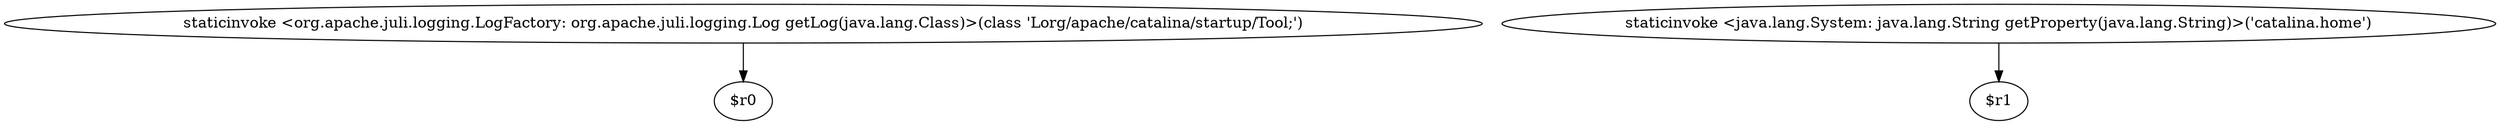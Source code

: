 digraph g {
0[label="staticinvoke <org.apache.juli.logging.LogFactory: org.apache.juli.logging.Log getLog(java.lang.Class)>(class 'Lorg/apache/catalina/startup/Tool;')"]
1[label="$r0"]
0->1[label=""]
2[label="staticinvoke <java.lang.System: java.lang.String getProperty(java.lang.String)>('catalina.home')"]
3[label="$r1"]
2->3[label=""]
}